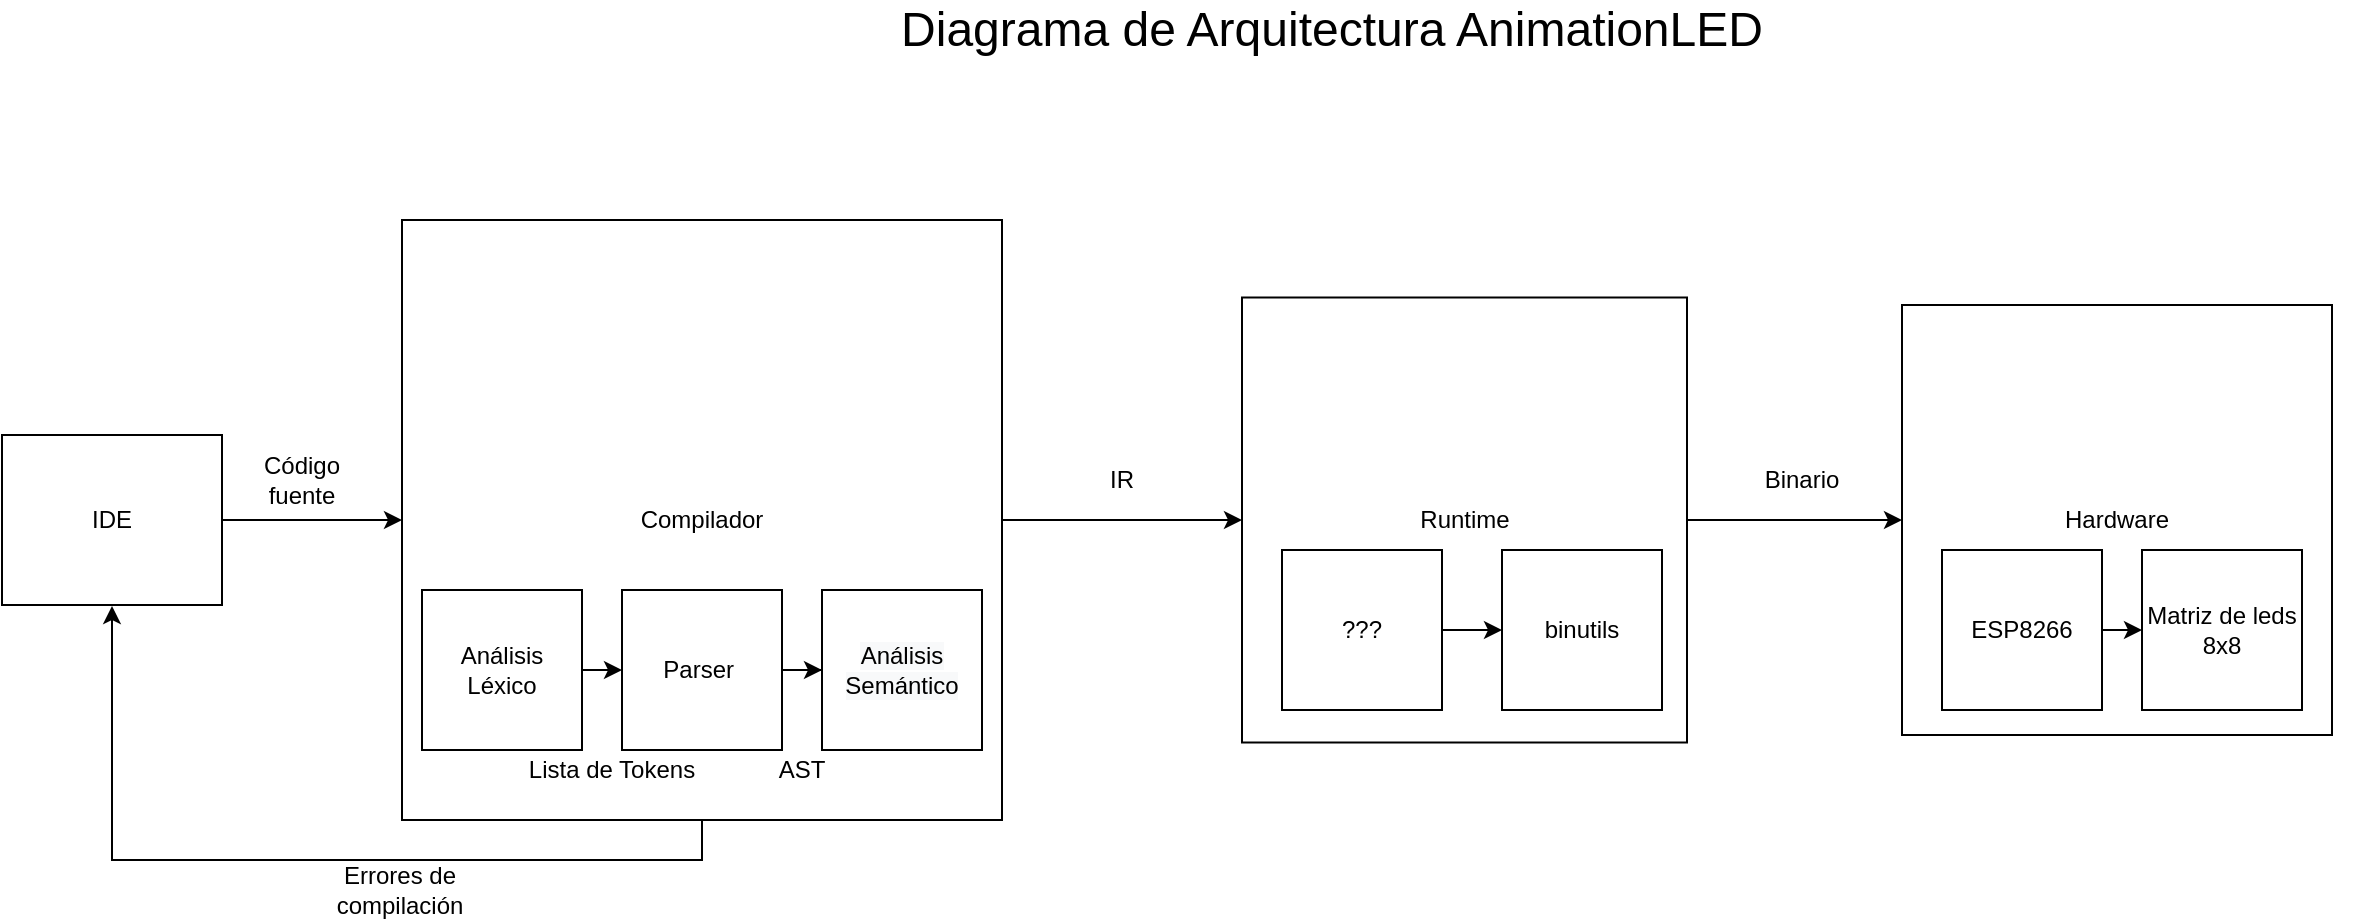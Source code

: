 <mxfile version="14.5.1" type="device" pages="2"><diagram id="pMQrLWuD03EtJvTEKBwq" name="Page-1"><mxGraphModel dx="1422" dy="812" grid="1" gridSize="10" guides="1" tooltips="1" connect="1" arrows="1" fold="1" page="1" pageScale="1" pageWidth="850" pageHeight="1100" math="0" shadow="0"><root><mxCell id="0"/><mxCell id="1" parent="0"/><mxCell id="xLXUFiSDR6HIK6MSaX6h-9" style="edgeStyle=orthogonalEdgeStyle;rounded=0;orthogonalLoop=1;jettySize=auto;html=1;entryX=0;entryY=0.5;entryDx=0;entryDy=0;" parent="1" source="nKJuFVu75ezeWzeIC-41-1" target="xLXUFiSDR6HIK6MSaX6h-1" edge="1"><mxGeometry relative="1" as="geometry"/></mxCell><mxCell id="nKJuFVu75ezeWzeIC-41-1" value="IDE" style="rounded=0;whiteSpace=wrap;html=1;" parent="1" vertex="1"><mxGeometry x="100" y="322.5" width="110" height="85" as="geometry"/></mxCell><mxCell id="xLXUFiSDR6HIK6MSaX6h-11" style="edgeStyle=orthogonalEdgeStyle;rounded=0;orthogonalLoop=1;jettySize=auto;html=1;exitX=1;exitY=0.5;exitDx=0;exitDy=0;entryX=0;entryY=0.5;entryDx=0;entryDy=0;" parent="1" source="xLXUFiSDR6HIK6MSaX6h-1" target="xLXUFiSDR6HIK6MSaX6h-8" edge="1"><mxGeometry relative="1" as="geometry"/></mxCell><mxCell id="xLXUFiSDR6HIK6MSaX6h-21" style="edgeStyle=orthogonalEdgeStyle;rounded=0;orthogonalLoop=1;jettySize=auto;html=1;" parent="1" source="xLXUFiSDR6HIK6MSaX6h-1" edge="1"><mxGeometry relative="1" as="geometry"><mxPoint x="155" y="408" as="targetPoint"/><Array as="points"><mxPoint x="450" y="535"/><mxPoint x="155" y="535"/></Array></mxGeometry></mxCell><mxCell id="xLXUFiSDR6HIK6MSaX6h-1" value="Compilador" style="whiteSpace=wrap;html=1;aspect=fixed;" parent="1" vertex="1"><mxGeometry x="300" y="215" width="300" height="300" as="geometry"/></mxCell><mxCell id="xLXUFiSDR6HIK6MSaX6h-18" style="edgeStyle=orthogonalEdgeStyle;rounded=0;orthogonalLoop=1;jettySize=auto;html=1;exitX=1;exitY=0.5;exitDx=0;exitDy=0;entryX=0;entryY=0.5;entryDx=0;entryDy=0;" parent="1" source="xLXUFiSDR6HIK6MSaX6h-3" target="xLXUFiSDR6HIK6MSaX6h-4" edge="1"><mxGeometry relative="1" as="geometry"/></mxCell><mxCell id="xLXUFiSDR6HIK6MSaX6h-3" value="Análisis Léxico" style="whiteSpace=wrap;html=1;aspect=fixed;" parent="1" vertex="1"><mxGeometry x="310" y="400" width="80" height="80" as="geometry"/></mxCell><mxCell id="xLXUFiSDR6HIK6MSaX6h-19" style="edgeStyle=orthogonalEdgeStyle;rounded=0;orthogonalLoop=1;jettySize=auto;html=1;entryX=0;entryY=0.5;entryDx=0;entryDy=0;" parent="1" source="xLXUFiSDR6HIK6MSaX6h-4" target="xLXUFiSDR6HIK6MSaX6h-5" edge="1"><mxGeometry relative="1" as="geometry"/></mxCell><mxCell id="xLXUFiSDR6HIK6MSaX6h-4" value="Parser&amp;nbsp;" style="whiteSpace=wrap;html=1;aspect=fixed;" parent="1" vertex="1"><mxGeometry x="410" y="400" width="80" height="80" as="geometry"/></mxCell><mxCell id="xLXUFiSDR6HIK6MSaX6h-5" value="&lt;span style=&quot;color: rgb(0 , 0 , 0) ; font-family: &amp;#34;helvetica&amp;#34; ; font-size: 12px ; font-style: normal ; font-weight: 400 ; letter-spacing: normal ; text-align: center ; text-indent: 0px ; text-transform: none ; word-spacing: 0px ; background-color: rgb(248 , 249 , 250) ; display: inline ; float: none&quot;&gt;Análisis Semántico&lt;/span&gt;" style="whiteSpace=wrap;html=1;aspect=fixed;" parent="1" vertex="1"><mxGeometry x="510" y="400" width="80" height="80" as="geometry"/></mxCell><mxCell id="xLXUFiSDR6HIK6MSaX6h-14" style="edgeStyle=orthogonalEdgeStyle;rounded=0;orthogonalLoop=1;jettySize=auto;html=1;entryX=0;entryY=0.5;entryDx=0;entryDy=0;" parent="1" source="xLXUFiSDR6HIK6MSaX6h-8" target="xLXUFiSDR6HIK6MSaX6h-13" edge="1"><mxGeometry relative="1" as="geometry"/></mxCell><mxCell id="xLXUFiSDR6HIK6MSaX6h-8" value="Runtime" style="whiteSpace=wrap;html=1;aspect=fixed;" parent="1" vertex="1"><mxGeometry x="720" y="253.75" width="222.5" height="222.5" as="geometry"/></mxCell><mxCell id="xLXUFiSDR6HIK6MSaX6h-10" value="Código fuente" style="text;html=1;strokeColor=none;fillColor=none;align=center;verticalAlign=middle;whiteSpace=wrap;rounded=0;" parent="1" vertex="1"><mxGeometry x="230" y="335" width="40" height="20" as="geometry"/></mxCell><mxCell id="xLXUFiSDR6HIK6MSaX6h-12" value="IR" style="text;html=1;strokeColor=none;fillColor=none;align=center;verticalAlign=middle;whiteSpace=wrap;rounded=0;" parent="1" vertex="1"><mxGeometry x="640" y="335" width="40" height="20" as="geometry"/></mxCell><mxCell id="xLXUFiSDR6HIK6MSaX6h-13" value="Hardware" style="whiteSpace=wrap;html=1;aspect=fixed;" parent="1" vertex="1"><mxGeometry x="1050" y="257.5" width="215" height="215" as="geometry"/></mxCell><mxCell id="xLXUFiSDR6HIK6MSaX6h-17" style="edgeStyle=orthogonalEdgeStyle;rounded=0;orthogonalLoop=1;jettySize=auto;html=1;exitX=1;exitY=0.5;exitDx=0;exitDy=0;entryX=0;entryY=0.5;entryDx=0;entryDy=0;" parent="1" source="xLXUFiSDR6HIK6MSaX6h-15" target="xLXUFiSDR6HIK6MSaX6h-16" edge="1"><mxGeometry relative="1" as="geometry"/></mxCell><mxCell id="xLXUFiSDR6HIK6MSaX6h-15" value="ESP8266" style="whiteSpace=wrap;html=1;aspect=fixed;" parent="1" vertex="1"><mxGeometry x="1070" y="380" width="80" height="80" as="geometry"/></mxCell><mxCell id="xLXUFiSDR6HIK6MSaX6h-16" value="Matriz de leds&lt;br&gt;8x8" style="whiteSpace=wrap;html=1;aspect=fixed;" parent="1" vertex="1"><mxGeometry x="1170" y="380" width="80" height="80" as="geometry"/></mxCell><mxCell id="xLXUFiSDR6HIK6MSaX6h-20" value="Binario" style="text;html=1;strokeColor=none;fillColor=none;align=center;verticalAlign=middle;whiteSpace=wrap;rounded=0;" parent="1" vertex="1"><mxGeometry x="980" y="335" width="40" height="20" as="geometry"/></mxCell><mxCell id="xLXUFiSDR6HIK6MSaX6h-23" value="Errores de compilación" style="text;html=1;strokeColor=none;fillColor=none;align=center;verticalAlign=middle;whiteSpace=wrap;rounded=0;" parent="1" vertex="1"><mxGeometry x="260" y="540" width="78" height="20" as="geometry"/></mxCell><mxCell id="xLXUFiSDR6HIK6MSaX6h-24" value="AST" style="text;html=1;strokeColor=none;fillColor=none;align=center;verticalAlign=middle;whiteSpace=wrap;rounded=0;" parent="1" vertex="1"><mxGeometry x="480" y="480" width="40" height="20" as="geometry"/></mxCell><mxCell id="xLXUFiSDR6HIK6MSaX6h-25" value="Lista de Tokens" style="text;html=1;strokeColor=none;fillColor=none;align=center;verticalAlign=middle;whiteSpace=wrap;rounded=0;" parent="1" vertex="1"><mxGeometry x="360" y="480" width="90" height="20" as="geometry"/></mxCell><mxCell id="xLXUFiSDR6HIK6MSaX6h-28" style="edgeStyle=orthogonalEdgeStyle;rounded=0;orthogonalLoop=1;jettySize=auto;html=1;exitX=1;exitY=0.5;exitDx=0;exitDy=0;" parent="1" source="xLXUFiSDR6HIK6MSaX6h-26" target="xLXUFiSDR6HIK6MSaX6h-27" edge="1"><mxGeometry relative="1" as="geometry"/></mxCell><mxCell id="xLXUFiSDR6HIK6MSaX6h-26" value="???" style="whiteSpace=wrap;html=1;aspect=fixed;" parent="1" vertex="1"><mxGeometry x="740" y="380" width="80" height="80" as="geometry"/></mxCell><mxCell id="xLXUFiSDR6HIK6MSaX6h-27" value="binutils" style="whiteSpace=wrap;html=1;aspect=fixed;" parent="1" vertex="1"><mxGeometry x="850" y="380" width="80" height="80" as="geometry"/></mxCell><mxCell id="xLXUFiSDR6HIK6MSaX6h-30" value="&lt;font style=&quot;font-size: 24px&quot;&gt;Diagrama de Arquitectura AnimationLED&lt;/font&gt;" style="text;html=1;strokeColor=none;fillColor=none;align=center;verticalAlign=middle;whiteSpace=wrap;rounded=0;" parent="1" vertex="1"><mxGeometry x="255" y="110" width="1020" height="20" as="geometry"/></mxCell></root></mxGraphModel></diagram><diagram id="GVyx8gSXW8Dcj1imPyD9" name="arquitectura"><mxGraphModel dx="2272" dy="1912" grid="1" gridSize="10" guides="1" tooltips="1" connect="1" arrows="1" fold="1" page="1" pageScale="1" pageWidth="850" pageHeight="1100" math="0" shadow="0"><root><mxCell id="R7UKWWDl4wTBQojzPK10-0"/><mxCell id="R7UKWWDl4wTBQojzPK10-1" parent="R7UKWWDl4wTBQojzPK10-0"/><mxCell id="47Kh4hBu-WXXUh1lTNPd-23" value="" style="rounded=0;whiteSpace=wrap;html=1;" vertex="1" parent="R7UKWWDl4wTBQojzPK10-1"><mxGeometry x="380" y="311" width="360" height="400" as="geometry"/></mxCell><mxCell id="47Kh4hBu-WXXUh1lTNPd-20" value="" style="rounded=0;whiteSpace=wrap;html=1;" vertex="1" parent="R7UKWWDl4wTBQojzPK10-1"><mxGeometry x="-360" y="-180" width="500" height="230" as="geometry"/></mxCell><mxCell id="47Kh4hBu-WXXUh1lTNPd-5" value="" style="rounded=0;whiteSpace=wrap;html=1;align=left;" vertex="1" parent="R7UKWWDl4wTBQojzPK10-1"><mxGeometry x="-330" y="170" width="600" height="541" as="geometry"/></mxCell><mxCell id="ztaDxnTfydIw--QJeFKl-4" style="edgeStyle=orthogonalEdgeStyle;rounded=0;orthogonalLoop=1;jettySize=auto;html=1;exitX=1;exitY=0.5;exitDx=0;exitDy=0;entryX=0;entryY=0.5;entryDx=0;entryDy=0;startArrow=none;startFill=0;" edge="1" parent="R7UKWWDl4wTBQojzPK10-1" source="gHXmcx0wcO8Enek3U4WD-0" target="gHXmcx0wcO8Enek3U4WD-1"><mxGeometry relative="1" as="geometry"/></mxCell><mxCell id="gHXmcx0wcO8Enek3U4WD-0" value="Lexer" style="rounded=0;whiteSpace=wrap;html=1;" vertex="1" parent="R7UKWWDl4wTBQojzPK10-1"><mxGeometry x="-225" y="311" width="80" height="50" as="geometry"/></mxCell><mxCell id="ztaDxnTfydIw--QJeFKl-5" style="edgeStyle=orthogonalEdgeStyle;rounded=0;orthogonalLoop=1;jettySize=auto;html=1;exitX=1;exitY=0.5;exitDx=0;exitDy=0;startArrow=none;startFill=0;" edge="1" parent="R7UKWWDl4wTBQojzPK10-1" source="gHXmcx0wcO8Enek3U4WD-1" target="gHXmcx0wcO8Enek3U4WD-8"><mxGeometry relative="1" as="geometry"/></mxCell><mxCell id="gHXmcx0wcO8Enek3U4WD-1" value="Parser" style="rounded=0;whiteSpace=wrap;html=1;" vertex="1" parent="R7UKWWDl4wTBQojzPK10-1"><mxGeometry x="-100" y="311" width="80" height="50" as="geometry"/></mxCell><mxCell id="ztaDxnTfydIw--QJeFKl-12" style="edgeStyle=orthogonalEdgeStyle;rounded=0;orthogonalLoop=1;jettySize=auto;html=1;exitX=0.25;exitY=1;exitDx=0;exitDy=0;startArrow=none;startFill=0;endArrow=none;endFill=0;" edge="1" parent="R7UKWWDl4wTBQojzPK10-1" source="gHXmcx0wcO8Enek3U4WD-3" target="gHXmcx0wcO8Enek3U4WD-0"><mxGeometry relative="1" as="geometry"/></mxCell><mxCell id="ztaDxnTfydIw--QJeFKl-13" style="edgeStyle=orthogonalEdgeStyle;rounded=0;orthogonalLoop=1;jettySize=auto;html=1;exitX=0.5;exitY=1;exitDx=0;exitDy=0;entryX=0.5;entryY=0;entryDx=0;entryDy=0;startArrow=none;startFill=0;endArrow=none;endFill=0;" edge="1" parent="R7UKWWDl4wTBQojzPK10-1" source="gHXmcx0wcO8Enek3U4WD-3" target="gHXmcx0wcO8Enek3U4WD-1"><mxGeometry relative="1" as="geometry"/></mxCell><mxCell id="ztaDxnTfydIw--QJeFKl-14" style="edgeStyle=orthogonalEdgeStyle;rounded=0;orthogonalLoop=1;jettySize=auto;html=1;exitX=0.75;exitY=1;exitDx=0;exitDy=0;entryX=0.5;entryY=0;entryDx=0;entryDy=0;startArrow=none;startFill=0;endArrow=none;endFill=0;" edge="1" parent="R7UKWWDl4wTBQojzPK10-1" source="gHXmcx0wcO8Enek3U4WD-3" target="gHXmcx0wcO8Enek3U4WD-8"><mxGeometry relative="1" as="geometry"/></mxCell><mxCell id="gHXmcx0wcO8Enek3U4WD-3" value="Utilidades para compilación" style="rounded=0;whiteSpace=wrap;html=1;" vertex="1" parent="R7UKWWDl4wTBQojzPK10-1"><mxGeometry x="-225" y="211" width="330" height="60" as="geometry"/></mxCell><mxCell id="gHXmcx0wcO8Enek3U4WD-14" style="edgeStyle=orthogonalEdgeStyle;rounded=0;orthogonalLoop=1;jettySize=auto;html=1;exitX=0;exitY=0.25;exitDx=0;exitDy=0;entryX=1;entryY=0.25;entryDx=0;entryDy=0;" edge="1" parent="R7UKWWDl4wTBQojzPK10-1" source="gHXmcx0wcO8Enek3U4WD-5" target="gHXmcx0wcO8Enek3U4WD-7"><mxGeometry relative="1" as="geometry"/></mxCell><mxCell id="gHXmcx0wcO8Enek3U4WD-15" style="edgeStyle=orthogonalEdgeStyle;rounded=0;orthogonalLoop=1;jettySize=auto;html=1;exitX=0;exitY=0.75;exitDx=0;exitDy=0;entryX=1;entryY=0.25;entryDx=0;entryDy=0;" edge="1" parent="R7UKWWDl4wTBQojzPK10-1" source="gHXmcx0wcO8Enek3U4WD-5" target="gHXmcx0wcO8Enek3U4WD-6"><mxGeometry relative="1" as="geometry"/></mxCell><mxCell id="gHXmcx0wcO8Enek3U4WD-5" value="interfaz de funcionalidades pre-construídas" style="rounded=0;whiteSpace=wrap;html=1;" vertex="1" parent="R7UKWWDl4wTBQojzPK10-1"><mxGeometry x="-50" y="581" width="120" height="60" as="geometry"/></mxCell><mxCell id="gHXmcx0wcO8Enek3U4WD-6" value="implementación para x86_64" style="rounded=0;whiteSpace=wrap;html=1;" vertex="1" parent="R7UKWWDl4wTBQojzPK10-1"><mxGeometry x="-220" y="631" width="120" height="60" as="geometry"/></mxCell><mxCell id="gHXmcx0wcO8Enek3U4WD-7" value="implementación para esp8266" style="rounded=0;whiteSpace=wrap;html=1;" vertex="1" parent="R7UKWWDl4wTBQojzPK10-1"><mxGeometry x="-220" y="561" width="120" height="60" as="geometry"/></mxCell><mxCell id="ztaDxnTfydIw--QJeFKl-6" style="edgeStyle=orthogonalEdgeStyle;rounded=0;orthogonalLoop=1;jettySize=auto;html=1;exitX=1;exitY=0.5;exitDx=0;exitDy=0;startArrow=none;startFill=0;" edge="1" parent="R7UKWWDl4wTBQojzPK10-1" source="gHXmcx0wcO8Enek3U4WD-8" target="gHXmcx0wcO8Enek3U4WD-9"><mxGeometry relative="1" as="geometry"/></mxCell><mxCell id="gHXmcx0wcO8Enek3U4WD-8" value="Análisis semántico" style="rounded=0;whiteSpace=wrap;html=1;" vertex="1" parent="R7UKWWDl4wTBQojzPK10-1"><mxGeometry x="20" y="311" width="80" height="50" as="geometry"/></mxCell><mxCell id="ztaDxnTfydIw--QJeFKl-0" style="edgeStyle=orthogonalEdgeStyle;rounded=0;orthogonalLoop=1;jettySize=auto;html=1;exitX=1;exitY=0.25;exitDx=0;exitDy=0;entryX=0;entryY=0.25;entryDx=0;entryDy=0;startArrow=none;startFill=0;" edge="1" parent="R7UKWWDl4wTBQojzPK10-1" source="gHXmcx0wcO8Enek3U4WD-9" target="gHXmcx0wcO8Enek3U4WD-10"><mxGeometry relative="1" as="geometry"/></mxCell><mxCell id="gHXmcx0wcO8Enek3U4WD-9" value="Generación de IR" style="rounded=0;whiteSpace=wrap;html=1;" vertex="1" parent="R7UKWWDl4wTBQojzPK10-1"><mxGeometry x="140" y="311" width="80" height="50" as="geometry"/></mxCell><mxCell id="ztaDxnTfydIw--QJeFKl-1" style="edgeStyle=orthogonalEdgeStyle;rounded=0;orthogonalLoop=1;jettySize=auto;html=1;exitX=1;exitY=0.5;exitDx=0;exitDy=0;entryX=0;entryY=0.5;entryDx=0;entryDy=0;startArrow=none;startFill=0;" edge="1" parent="R7UKWWDl4wTBQojzPK10-1" source="gHXmcx0wcO8Enek3U4WD-10" target="gHXmcx0wcO8Enek3U4WD-11"><mxGeometry relative="1" as="geometry"/></mxCell><mxCell id="gHXmcx0wcO8Enek3U4WD-10" value="Generación de instrucciones en ensamblador para arquitectura destino" style="rounded=0;whiteSpace=wrap;html=1;" vertex="1" parent="R7UKWWDl4wTBQojzPK10-1"><mxGeometry x="-230" y="441" width="120" height="85" as="geometry"/></mxCell><mxCell id="gHXmcx0wcO8Enek3U4WD-16" style="edgeStyle=orthogonalEdgeStyle;rounded=0;orthogonalLoop=1;jettySize=auto;html=1;exitX=0.5;exitY=1;exitDx=0;exitDy=0;startArrow=classic;startFill=1;" edge="1" parent="R7UKWWDl4wTBQojzPK10-1" source="gHXmcx0wcO8Enek3U4WD-11" target="gHXmcx0wcO8Enek3U4WD-5"><mxGeometry relative="1" as="geometry"/></mxCell><mxCell id="ztaDxnTfydIw--QJeFKl-17" style="edgeStyle=orthogonalEdgeStyle;rounded=0;orthogonalLoop=1;jettySize=auto;html=1;exitX=1;exitY=0.5;exitDx=0;exitDy=0;entryX=0;entryY=0.5;entryDx=0;entryDy=0;startArrow=none;startFill=0;endArrow=classic;endFill=1;" edge="1" parent="R7UKWWDl4wTBQojzPK10-1" source="gHXmcx0wcO8Enek3U4WD-11" target="ztaDxnTfydIw--QJeFKl-16"><mxGeometry relative="1" as="geometry"/></mxCell><mxCell id="gHXmcx0wcO8Enek3U4WD-11" value="Compilación a código máquina de arquitectura y enlazado contra funciones preconstruídas&amp;nbsp;" style="rounded=0;whiteSpace=wrap;html=1;" vertex="1" parent="R7UKWWDl4wTBQojzPK10-1"><mxGeometry x="-70" y="433.5" width="160" height="100" as="geometry"/></mxCell><mxCell id="ztaDxnTfydIw--QJeFKl-3" style="edgeStyle=orthogonalEdgeStyle;rounded=0;orthogonalLoop=1;jettySize=auto;html=1;exitX=1;exitY=0.5;exitDx=0;exitDy=0;startArrow=none;startFill=0;" edge="1" parent="R7UKWWDl4wTBQojzPK10-1" source="ztaDxnTfydIw--QJeFKl-2" target="gHXmcx0wcO8Enek3U4WD-0"><mxGeometry relative="1" as="geometry"/></mxCell><mxCell id="ztaDxnTfydIw--QJeFKl-2" value="Interfaz para uso como aplicación de consola" style="rounded=0;whiteSpace=wrap;html=1;" vertex="1" parent="R7UKWWDl4wTBQojzPK10-1"><mxGeometry x="-380" y="281" width="80" height="110" as="geometry"/></mxCell><mxCell id="47Kh4hBu-WXXUh1lTNPd-15" style="edgeStyle=orthogonalEdgeStyle;rounded=0;orthogonalLoop=1;jettySize=auto;html=1;exitX=1;exitY=0.5;exitDx=0;exitDy=0;startArrow=none;startFill=0;endArrow=oval;endFill=1;dashed=1;" edge="1" parent="R7UKWWDl4wTBQojzPK10-1" source="ztaDxnTfydIw--QJeFKl-16"><mxGeometry relative="1" as="geometry"><mxPoint x="-260" y="60" as="targetPoint"/><Array as="points"><mxPoint x="330" y="484"/><mxPoint x="330" y="120"/><mxPoint x="-260" y="120"/></Array></mxGeometry></mxCell><mxCell id="ztaDxnTfydIw--QJeFKl-16" value="Ejecutable" style="rounded=0;whiteSpace=wrap;html=1;" vertex="1" parent="R7UKWWDl4wTBQojzPK10-1"><mxGeometry x="180" y="453.5" width="120" height="60" as="geometry"/></mxCell><mxCell id="ztaDxnTfydIw--QJeFKl-22" style="edgeStyle=orthogonalEdgeStyle;rounded=0;orthogonalLoop=1;jettySize=auto;html=1;exitX=0;exitY=0.5;exitDx=0;exitDy=0;exitPerimeter=0;entryX=0.5;entryY=0;entryDx=0;entryDy=0;entryPerimeter=0;startArrow=none;startFill=0;endArrow=classic;endFill=1;" edge="1" parent="R7UKWWDl4wTBQojzPK10-1" source="ztaDxnTfydIw--QJeFKl-18" target="ztaDxnTfydIw--QJeFKl-21"><mxGeometry relative="1" as="geometry"/></mxCell><mxCell id="47Kh4hBu-WXXUh1lTNPd-2" style="edgeStyle=orthogonalEdgeStyle;rounded=0;orthogonalLoop=1;jettySize=auto;html=1;exitX=1;exitY=0.5;exitDx=0;exitDy=0;exitPerimeter=0;startArrow=none;startFill=0;endArrow=classic;endFill=1;" edge="1" parent="R7UKWWDl4wTBQojzPK10-1" source="ztaDxnTfydIw--QJeFKl-18" target="47Kh4hBu-WXXUh1lTNPd-1"><mxGeometry relative="1" as="geometry"/></mxCell><mxCell id="ztaDxnTfydIw--QJeFKl-18" value="ejecutable &lt;br&gt;para xtensa?" style="strokeWidth=2;html=1;shape=mxgraph.flowchart.decision;whiteSpace=wrap;" vertex="1" parent="R7UKWWDl4wTBQojzPK10-1"><mxGeometry x="510" y="110" width="100" height="100" as="geometry"/></mxCell><mxCell id="ztaDxnTfydIw--QJeFKl-21" value="Simulación en consola" style="strokeWidth=2;html=1;shape=mxgraph.flowchart.terminator;whiteSpace=wrap;" vertex="1" parent="R7UKWWDl4wTBQojzPK10-1"><mxGeometry x="370" y="211" width="160" height="60" as="geometry"/></mxCell><mxCell id="ztaDxnTfydIw--QJeFKl-23" value="no" style="text;html=1;align=center;verticalAlign=middle;resizable=0;points=[];autosize=1;" vertex="1" parent="R7UKWWDl4wTBQojzPK10-1"><mxGeometry x="455" y="130" width="30" height="20" as="geometry"/></mxCell><mxCell id="ztaDxnTfydIw--QJeFKl-24" value="NodeMCU (esp8266)" style="rounded=0;whiteSpace=wrap;html=1;" vertex="1" parent="R7UKWWDl4wTBQojzPK10-1"><mxGeometry x="490" y="331" width="160" height="52.5" as="geometry"/></mxCell><mxCell id="ztaDxnTfydIw--QJeFKl-29" style="edgeStyle=orthogonalEdgeStyle;rounded=0;orthogonalLoop=1;jettySize=auto;html=1;exitX=0.5;exitY=1;exitDx=0;exitDy=0;startArrow=none;startFill=0;endArrow=none;endFill=0;" edge="1" parent="R7UKWWDl4wTBQojzPK10-1" source="ztaDxnTfydIw--QJeFKl-25" target="ztaDxnTfydIw--QJeFKl-28"><mxGeometry relative="1" as="geometry"/></mxCell><mxCell id="ztaDxnTfydIw--QJeFKl-30" style="edgeStyle=orthogonalEdgeStyle;rounded=0;orthogonalLoop=1;jettySize=auto;html=1;exitX=0.25;exitY=1;exitDx=0;exitDy=0;entryX=0.25;entryY=0;entryDx=0;entryDy=0;startArrow=none;startFill=0;endArrow=none;endFill=0;" edge="1" parent="R7UKWWDl4wTBQojzPK10-1" source="ztaDxnTfydIw--QJeFKl-25" target="ztaDxnTfydIw--QJeFKl-28"><mxGeometry relative="1" as="geometry"/></mxCell><mxCell id="ztaDxnTfydIw--QJeFKl-31" style="edgeStyle=orthogonalEdgeStyle;rounded=0;orthogonalLoop=1;jettySize=auto;html=1;exitX=0.75;exitY=1;exitDx=0;exitDy=0;entryX=0.75;entryY=0;entryDx=0;entryDy=0;startArrow=none;startFill=0;endArrow=none;endFill=0;" edge="1" parent="R7UKWWDl4wTBQojzPK10-1" source="ztaDxnTfydIw--QJeFKl-25" target="ztaDxnTfydIw--QJeFKl-28"><mxGeometry relative="1" as="geometry"/></mxCell><mxCell id="ztaDxnTfydIw--QJeFKl-42" style="edgeStyle=orthogonalEdgeStyle;rounded=0;orthogonalLoop=1;jettySize=auto;html=1;exitX=1;exitY=0.5;exitDx=0;exitDy=0;entryX=1;entryY=0.5;entryDx=0;entryDy=0;startArrow=none;startFill=0;endArrow=none;endFill=0;" edge="1" parent="R7UKWWDl4wTBQojzPK10-1" source="ztaDxnTfydIw--QJeFKl-25" target="ztaDxnTfydIw--QJeFKl-24"><mxGeometry relative="1" as="geometry"><Array as="points"><mxPoint x="680" y="441"/><mxPoint x="680" y="357"/></Array></mxGeometry></mxCell><mxCell id="ztaDxnTfydIw--QJeFKl-25" value="registro corrimiento 1" style="rounded=0;whiteSpace=wrap;html=1;" vertex="1" parent="R7UKWWDl4wTBQojzPK10-1"><mxGeometry x="490" y="421" width="160" height="40" as="geometry"/></mxCell><mxCell id="ztaDxnTfydIw--QJeFKl-33" style="edgeStyle=orthogonalEdgeStyle;rounded=0;orthogonalLoop=1;jettySize=auto;html=1;exitX=0.5;exitY=1;exitDx=0;exitDy=0;entryX=0;entryY=0.5;entryDx=0;entryDy=0;startArrow=none;startFill=0;endArrow=none;endFill=0;" edge="1" parent="R7UKWWDl4wTBQojzPK10-1" source="ztaDxnTfydIw--QJeFKl-26" target="ztaDxnTfydIw--QJeFKl-28"><mxGeometry relative="1" as="geometry"/></mxCell><mxCell id="ztaDxnTfydIw--QJeFKl-34" style="edgeStyle=orthogonalEdgeStyle;rounded=0;orthogonalLoop=1;jettySize=auto;html=1;exitX=0.25;exitY=1;exitDx=0;exitDy=0;entryX=0;entryY=0.75;entryDx=0;entryDy=0;startArrow=none;startFill=0;endArrow=none;endFill=0;" edge="1" parent="R7UKWWDl4wTBQojzPK10-1" source="ztaDxnTfydIw--QJeFKl-26" target="ztaDxnTfydIw--QJeFKl-28"><mxGeometry relative="1" as="geometry"/></mxCell><mxCell id="ztaDxnTfydIw--QJeFKl-40" style="edgeStyle=orthogonalEdgeStyle;rounded=0;orthogonalLoop=1;jettySize=auto;html=1;exitX=1;exitY=0.5;exitDx=0;exitDy=0;entryX=0;entryY=0.5;entryDx=0;entryDy=0;startArrow=none;startFill=0;endArrow=none;endFill=0;" edge="1" parent="R7UKWWDl4wTBQojzPK10-1" source="ztaDxnTfydIw--QJeFKl-26" target="ztaDxnTfydIw--QJeFKl-24"><mxGeometry relative="1" as="geometry"/></mxCell><mxCell id="ztaDxnTfydIw--QJeFKl-43" style="edgeStyle=orthogonalEdgeStyle;rounded=0;orthogonalLoop=1;jettySize=auto;html=1;exitX=0.75;exitY=1;exitDx=0;exitDy=0;entryX=0;entryY=0.25;entryDx=0;entryDy=0;startArrow=none;startFill=0;endArrow=none;endFill=0;" edge="1" parent="R7UKWWDl4wTBQojzPK10-1" source="ztaDxnTfydIw--QJeFKl-26" target="ztaDxnTfydIw--QJeFKl-28"><mxGeometry relative="1" as="geometry"/></mxCell><mxCell id="ztaDxnTfydIw--QJeFKl-26" value="registro corrimiento 2" style="rounded=0;whiteSpace=wrap;html=1;rotation=-90;" vertex="1" parent="R7UKWWDl4wTBQojzPK10-1"><mxGeometry x="350" y="561" width="160" height="40" as="geometry"/></mxCell><mxCell id="ztaDxnTfydIw--QJeFKl-28" value="Matriz de Leds" style="rounded=0;whiteSpace=wrap;html=1;" vertex="1" parent="R7UKWWDl4wTBQojzPK10-1"><mxGeometry x="490" y="501" width="160" height="160" as="geometry"/></mxCell><mxCell id="47Kh4hBu-WXXUh1lTNPd-3" style="edgeStyle=orthogonalEdgeStyle;rounded=0;orthogonalLoop=1;jettySize=auto;html=1;exitX=0.5;exitY=1;exitDx=0;exitDy=0;entryX=0.5;entryY=0;entryDx=0;entryDy=0;startArrow=none;startFill=0;endArrow=classic;endFill=1;" edge="1" parent="R7UKWWDl4wTBQojzPK10-1" source="47Kh4hBu-WXXUh1lTNPd-1" target="ztaDxnTfydIw--QJeFKl-24"><mxGeometry relative="1" as="geometry"><Array as="points"><mxPoint x="660" y="300"/><mxPoint x="570" y="300"/></Array></mxGeometry></mxCell><mxCell id="47Kh4hBu-WXXUh1lTNPd-1" value="uso de espflash para generar binarios y cargar código compilado" style="rounded=0;whiteSpace=wrap;html=1;" vertex="1" parent="R7UKWWDl4wTBQojzPK10-1"><mxGeometry x="580" y="221" width="160" height="60" as="geometry"/></mxCell><mxCell id="47Kh4hBu-WXXUh1lTNPd-6" value="Funcionalidades de edición de texto(lint, syntax highlighting, etc)" style="rounded=0;whiteSpace=wrap;html=1;" vertex="1" parent="R7UKWWDl4wTBQojzPK10-1"><mxGeometry x="-180" y="-40" width="150" height="50" as="geometry"/></mxCell><mxCell id="47Kh4hBu-WXXUh1lTNPd-14" style="edgeStyle=orthogonalEdgeStyle;rounded=0;orthogonalLoop=1;jettySize=auto;html=1;exitX=0.5;exitY=1;exitDx=0;exitDy=0;entryX=0.5;entryY=0;entryDx=0;entryDy=0;entryPerimeter=0;startArrow=none;startFill=0;endArrow=classic;endFill=1;" edge="1" parent="R7UKWWDl4wTBQojzPK10-1" source="47Kh4hBu-WXXUh1lTNPd-9" target="ztaDxnTfydIw--QJeFKl-18"><mxGeometry relative="1" as="geometry"/></mxCell><mxCell id="47Kh4hBu-WXXUh1lTNPd-9" value="Funcionalidades para ejecutar código producto" style="rounded=0;whiteSpace=wrap;html=1;" vertex="1" parent="R7UKWWDl4wTBQojzPK10-1"><mxGeometry y="-40" width="120" height="100" as="geometry"/></mxCell><mxCell id="47Kh4hBu-WXXUh1lTNPd-13" style="edgeStyle=orthogonalEdgeStyle;rounded=0;orthogonalLoop=1;jettySize=auto;html=1;exitX=0.5;exitY=1;exitDx=0;exitDy=0;entryX=0;entryY=0.25;entryDx=0;entryDy=0;startArrow=none;startFill=0;endArrow=classic;endFill=1;" edge="1" parent="R7UKWWDl4wTBQojzPK10-1" source="47Kh4hBu-WXXUh1lTNPd-10" target="ztaDxnTfydIw--QJeFKl-2"><mxGeometry relative="1" as="geometry"><Array as="points"><mxPoint x="-290" y="150"/><mxPoint x="-390" y="150"/><mxPoint x="-390" y="309"/></Array></mxGeometry></mxCell><mxCell id="47Kh4hBu-WXXUh1lTNPd-10" value="Funcionalidades para obtener código producto" style="rounded=0;whiteSpace=wrap;html=1;" vertex="1" parent="R7UKWWDl4wTBQojzPK10-1"><mxGeometry x="-350" y="-40" width="120" height="100" as="geometry"/></mxCell><mxCell id="47Kh4hBu-WXXUh1lTNPd-17" style="edgeStyle=orthogonalEdgeStyle;rounded=0;orthogonalLoop=1;jettySize=auto;html=1;exitX=0.25;exitY=1;exitDx=0;exitDy=0;startArrow=none;startFill=0;endArrow=classic;endFill=1;" edge="1" parent="R7UKWWDl4wTBQojzPK10-1" source="47Kh4hBu-WXXUh1lTNPd-16" target="47Kh4hBu-WXXUh1lTNPd-10"><mxGeometry relative="1" as="geometry"/></mxCell><mxCell id="47Kh4hBu-WXXUh1lTNPd-18" style="edgeStyle=orthogonalEdgeStyle;rounded=0;orthogonalLoop=1;jettySize=auto;html=1;exitX=0.5;exitY=1;exitDx=0;exitDy=0;entryX=0.5;entryY=0;entryDx=0;entryDy=0;startArrow=none;startFill=0;endArrow=classic;endFill=1;" edge="1" parent="R7UKWWDl4wTBQojzPK10-1" source="47Kh4hBu-WXXUh1lTNPd-16" target="47Kh4hBu-WXXUh1lTNPd-6"><mxGeometry relative="1" as="geometry"/></mxCell><mxCell id="47Kh4hBu-WXXUh1lTNPd-19" style="edgeStyle=orthogonalEdgeStyle;rounded=0;orthogonalLoop=1;jettySize=auto;html=1;exitX=0.75;exitY=1;exitDx=0;exitDy=0;entryX=0.5;entryY=0;entryDx=0;entryDy=0;startArrow=none;startFill=0;endArrow=classic;endFill=1;" edge="1" parent="R7UKWWDl4wTBQojzPK10-1" source="47Kh4hBu-WXXUh1lTNPd-16" target="47Kh4hBu-WXXUh1lTNPd-9"><mxGeometry relative="1" as="geometry"/></mxCell><mxCell id="47Kh4hBu-WXXUh1lTNPd-16" value="Interfaz gráfica" style="rounded=0;whiteSpace=wrap;html=1;" vertex="1" parent="R7UKWWDl4wTBQojzPK10-1"><mxGeometry x="-340" y="-140" width="470" height="60" as="geometry"/></mxCell><mxCell id="47Kh4hBu-WXXUh1lTNPd-21" value="&lt;b&gt;&lt;font style=&quot;font-size: 21px&quot;&gt;IDE&lt;/font&gt;&lt;/b&gt;" style="text;html=1;align=center;verticalAlign=middle;resizable=0;points=[];autosize=1;" vertex="1" parent="R7UKWWDl4wTBQojzPK10-1"><mxGeometry x="-350" y="-170" width="50" height="20" as="geometry"/></mxCell><mxCell id="47Kh4hBu-WXXUh1lTNPd-22" value="&lt;b&gt;&lt;font style=&quot;font-size: 21px&quot;&gt;COMPILADOR&lt;/font&gt;&lt;/b&gt;" style="text;html=1;align=center;verticalAlign=middle;resizable=0;points=[];autosize=1;" vertex="1" parent="R7UKWWDl4wTBQojzPK10-1"><mxGeometry x="-320" y="180" width="160" height="20" as="geometry"/></mxCell><mxCell id="47Kh4hBu-WXXUh1lTNPd-24" value="&lt;span style=&quot;font-size: 21px&quot;&gt;&lt;b&gt;DISPOSITIVO DESTINO&lt;/b&gt;&lt;/span&gt;" style="text;html=1;align=center;verticalAlign=middle;resizable=0;points=[];autosize=1;" vertex="1" parent="R7UKWWDl4wTBQojzPK10-1"><mxGeometry x="380" y="682" width="250" height="20" as="geometry"/></mxCell></root></mxGraphModel></diagram></mxfile>